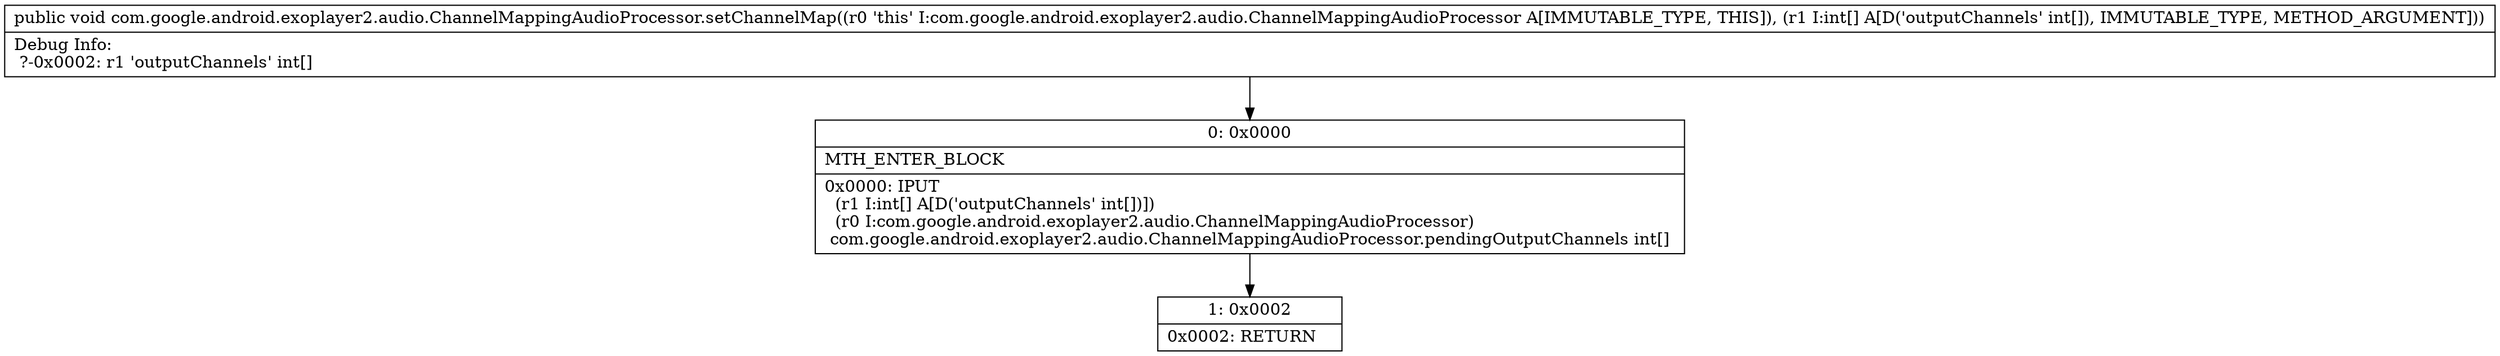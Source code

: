 digraph "CFG forcom.google.android.exoplayer2.audio.ChannelMappingAudioProcessor.setChannelMap([I)V" {
Node_0 [shape=record,label="{0\:\ 0x0000|MTH_ENTER_BLOCK\l|0x0000: IPUT  \l  (r1 I:int[] A[D('outputChannels' int[])])\l  (r0 I:com.google.android.exoplayer2.audio.ChannelMappingAudioProcessor)\l com.google.android.exoplayer2.audio.ChannelMappingAudioProcessor.pendingOutputChannels int[] \l}"];
Node_1 [shape=record,label="{1\:\ 0x0002|0x0002: RETURN   \l}"];
MethodNode[shape=record,label="{public void com.google.android.exoplayer2.audio.ChannelMappingAudioProcessor.setChannelMap((r0 'this' I:com.google.android.exoplayer2.audio.ChannelMappingAudioProcessor A[IMMUTABLE_TYPE, THIS]), (r1 I:int[] A[D('outputChannels' int[]), IMMUTABLE_TYPE, METHOD_ARGUMENT]))  | Debug Info:\l  ?\-0x0002: r1 'outputChannels' int[]\l}"];
MethodNode -> Node_0;
Node_0 -> Node_1;
}

